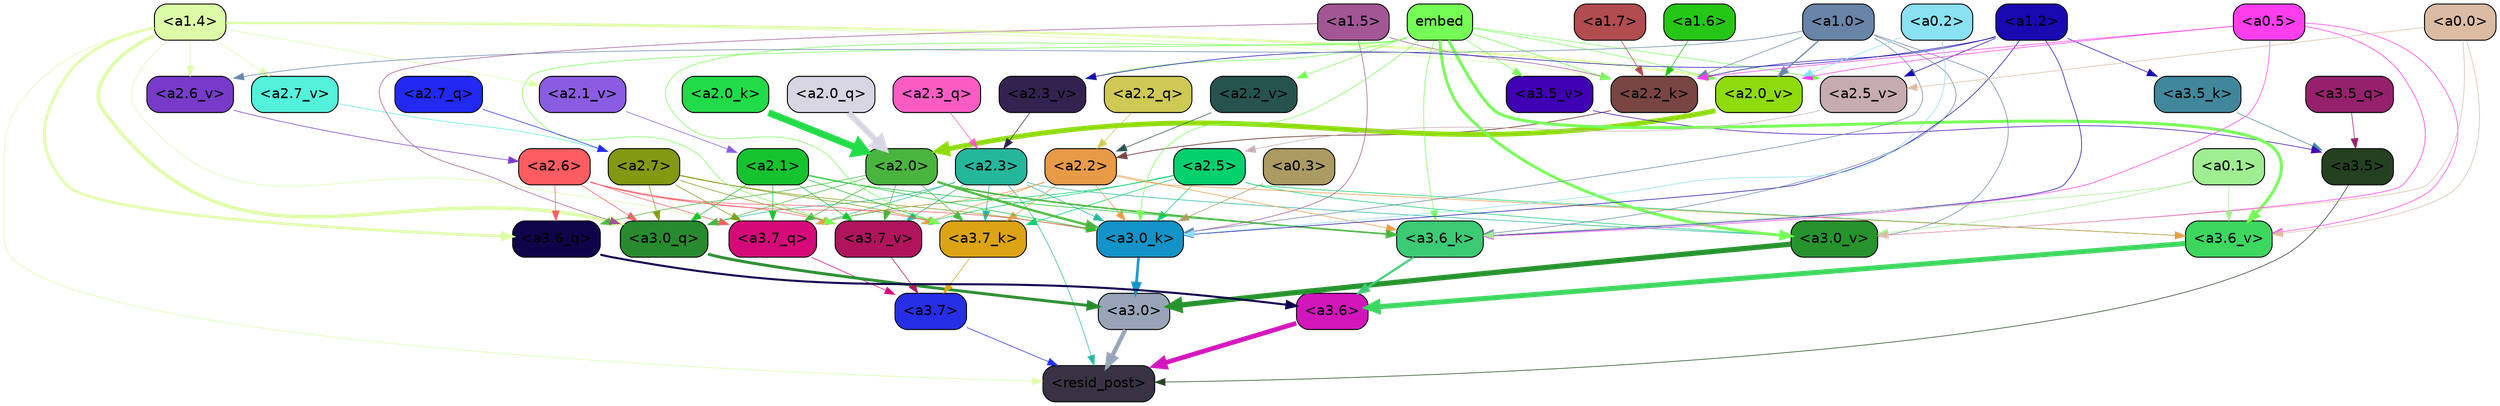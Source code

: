 strict digraph "" {
	graph [bgcolor=transparent,
		layout=dot,
		overlap=false,
		splines=true
	];
	"<a3.7>"	[color=black,
		fillcolor="#262ee6",
		fontname=Helvetica,
		shape=box,
		style="filled, rounded"];
	"<resid_post>"	[color=black,
		fillcolor="#393244",
		fontname=Helvetica,
		shape=box,
		style="filled, rounded"];
	"<a3.7>" -> "<resid_post>"	[color="#262ee6",
		penwidth=0.6];
	"<a3.6>"	[color=black,
		fillcolor="#d315bc",
		fontname=Helvetica,
		shape=box,
		style="filled, rounded"];
	"<a3.6>" -> "<resid_post>"	[color="#d315bc",
		penwidth=4.6696330308914185];
	"<a3.5>"	[color=black,
		fillcolor="#23401f",
		fontname=Helvetica,
		shape=box,
		style="filled, rounded"];
	"<a3.5>" -> "<resid_post>"	[color="#23401f",
		penwidth=0.6];
	"<a3.0>"	[color=black,
		fillcolor="#98a4b7",
		fontname=Helvetica,
		shape=box,
		style="filled, rounded"];
	"<a3.0>" -> "<resid_post>"	[color="#98a4b7",
		penwidth=4.282557368278503];
	"<a2.3>"	[color=black,
		fillcolor="#24b79c",
		fontname=Helvetica,
		shape=box,
		style="filled, rounded"];
	"<a2.3>" -> "<resid_post>"	[color="#24b79c",
		penwidth=0.6];
	"<a3.7_q>"	[color=black,
		fillcolor="#d50a78",
		fontname=Helvetica,
		shape=box,
		style="filled, rounded"];
	"<a2.3>" -> "<a3.7_q>"	[color="#24b79c",
		penwidth=0.6];
	"<a3.0_q>"	[color=black,
		fillcolor="#288a2e",
		fontname=Helvetica,
		shape=box,
		style="filled, rounded"];
	"<a2.3>" -> "<a3.0_q>"	[color="#24b79c",
		penwidth=0.6];
	"<a3.7_k>"	[color=black,
		fillcolor="#dca414",
		fontname=Helvetica,
		shape=box,
		style="filled, rounded"];
	"<a2.3>" -> "<a3.7_k>"	[color="#24b79c",
		penwidth=0.6];
	"<a3.0_k>"	[color=black,
		fillcolor="#1393c7",
		fontname=Helvetica,
		shape=box,
		style="filled, rounded"];
	"<a2.3>" -> "<a3.0_k>"	[color="#24b79c",
		penwidth=0.6];
	"<a3.7_v>"	[color=black,
		fillcolor="#af145c",
		fontname=Helvetica,
		shape=box,
		style="filled, rounded"];
	"<a2.3>" -> "<a3.7_v>"	[color="#24b79c",
		penwidth=0.6];
	"<a3.0_v>"	[color=black,
		fillcolor="#26932d",
		fontname=Helvetica,
		shape=box,
		style="filled, rounded"];
	"<a2.3>" -> "<a3.0_v>"	[color="#24b79c",
		penwidth=0.6];
	"<a1.4>"	[color=black,
		fillcolor="#dcfca7",
		fontname=Helvetica,
		shape=box,
		style="filled, rounded"];
	"<a1.4>" -> "<resid_post>"	[color="#dcfca7",
		penwidth=0.6];
	"<a1.4>" -> "<a3.7_q>"	[color="#dcfca7",
		penwidth=0.6];
	"<a3.6_q>"	[color=black,
		fillcolor="#0f044a",
		fontname=Helvetica,
		shape=box,
		style="filled, rounded"];
	"<a1.4>" -> "<a3.6_q>"	[color="#dcfca7",
		penwidth=2.6073555648326874];
	"<a1.4>" -> "<a3.0_q>"	[color="#dcfca7",
		penwidth=3.4971605762839317];
	"<a2.2_k>"	[color=black,
		fillcolor="#784542",
		fontname=Helvetica,
		shape=box,
		style="filled, rounded"];
	"<a1.4>" -> "<a2.2_k>"	[color="#dcfca7",
		penwidth=0.6];
	"<a2.7_v>"	[color=black,
		fillcolor="#54f2db",
		fontname=Helvetica,
		shape=box,
		style="filled, rounded"];
	"<a1.4>" -> "<a2.7_v>"	[color="#dcfca7",
		penwidth=0.6];
	"<a2.6_v>"	[color=black,
		fillcolor="#773ac9",
		fontname=Helvetica,
		shape=box,
		style="filled, rounded"];
	"<a1.4>" -> "<a2.6_v>"	[color="#dcfca7",
		penwidth=0.6];
	"<a2.1_v>"	[color=black,
		fillcolor="#8a5ce2",
		fontname=Helvetica,
		shape=box,
		style="filled, rounded"];
	"<a1.4>" -> "<a2.1_v>"	[color="#dcfca7",
		penwidth=0.6];
	"<a2.0_v>"	[color=black,
		fillcolor="#8fdb0d",
		fontname=Helvetica,
		shape=box,
		style="filled, rounded"];
	"<a1.4>" -> "<a2.0_v>"	[color="#dcfca7",
		penwidth=2.268670678138733];
	"<a3.7_q>" -> "<a3.7>"	[color="#d50a78",
		penwidth=0.6];
	"<a3.6_q>" -> "<a3.6>"	[color="#0f044a",
		penwidth=2.03758105635643];
	"<a3.5_q>"	[color=black,
		fillcolor="#95216c",
		fontname=Helvetica,
		shape=box,
		style="filled, rounded"];
	"<a3.5_q>" -> "<a3.5>"	[color="#95216c",
		penwidth=0.6];
	"<a3.0_q>" -> "<a3.0>"	[color="#288a2e",
		penwidth=2.8638100624084473];
	"<a3.7_k>" -> "<a3.7>"	[color="#dca414",
		penwidth=0.6];
	"<a3.6_k>"	[color=black,
		fillcolor="#3cca75",
		fontname=Helvetica,
		shape=box,
		style="filled, rounded"];
	"<a3.6_k>" -> "<a3.6>"	[color="#3cca75",
		penwidth=2.174198240041733];
	"<a3.5_k>"	[color=black,
		fillcolor="#41879c",
		fontname=Helvetica,
		shape=box,
		style="filled, rounded"];
	"<a3.5_k>" -> "<a3.5>"	[color="#41879c",
		penwidth=0.6];
	"<a3.0_k>" -> "<a3.0>"	[color="#1393c7",
		penwidth=2.6274144649505615];
	"<a3.7_v>" -> "<a3.7>"	[color="#af145c",
		penwidth=0.6];
	"<a3.6_v>"	[color=black,
		fillcolor="#3dd75f",
		fontname=Helvetica,
		shape=box,
		style="filled, rounded"];
	"<a3.6_v>" -> "<a3.6>"	[color="#3dd75f",
		penwidth=5.002329230308533];
	"<a3.5_v>"	[color=black,
		fillcolor="#3f01b3",
		fontname=Helvetica,
		shape=box,
		style="filled, rounded"];
	"<a3.5_v>" -> "<a3.5>"	[color="#3f01b3",
		penwidth=0.6];
	"<a3.0_v>" -> "<a3.0>"	[color="#26932d",
		penwidth=5.188832879066467];
	"<a2.7>"	[color=black,
		fillcolor="#829911",
		fontname=Helvetica,
		shape=box,
		style="filled, rounded"];
	"<a2.7>" -> "<a3.7_q>"	[color="#829911",
		penwidth=0.6];
	"<a2.7>" -> "<a3.0_q>"	[color="#829911",
		penwidth=0.6];
	"<a2.7>" -> "<a3.7_k>"	[color="#829911",
		penwidth=0.6];
	"<a2.7>" -> "<a3.0_k>"	[color="#829911",
		penwidth=0.6];
	"<a2.7>" -> "<a3.7_v>"	[color="#829911",
		penwidth=0.6];
	"<a2.6>"	[color=black,
		fillcolor="#fd5c62",
		fontname=Helvetica,
		shape=box,
		style="filled, rounded"];
	"<a2.6>" -> "<a3.7_q>"	[color="#fd5c62",
		penwidth=0.6];
	"<a2.6>" -> "<a3.6_q>"	[color="#fd5c62",
		penwidth=0.6];
	"<a2.6>" -> "<a3.0_q>"	[color="#fd5c62",
		penwidth=0.6];
	"<a2.6>" -> "<a3.7_k>"	[color="#fd5c62",
		penwidth=0.6];
	"<a2.6>" -> "<a3.0_k>"	[color="#fd5c62",
		penwidth=0.6];
	"<a2.6>" -> "<a3.7_v>"	[color="#fd5c62",
		penwidth=0.6];
	"<a2.5>"	[color=black,
		fillcolor="#03d16d",
		fontname=Helvetica,
		shape=box,
		style="filled, rounded"];
	"<a2.5>" -> "<a3.7_q>"	[color="#03d16d",
		penwidth=0.6];
	"<a2.5>" -> "<a3.7_k>"	[color="#03d16d",
		penwidth=0.6];
	"<a2.5>" -> "<a3.0_k>"	[color="#03d16d",
		penwidth=0.6];
	"<a2.5>" -> "<a3.7_v>"	[color="#03d16d",
		penwidth=0.6];
	"<a2.5>" -> "<a3.6_v>"	[color="#03d16d",
		penwidth=0.6];
	"<a2.5>" -> "<a3.0_v>"	[color="#03d16d",
		penwidth=0.6];
	"<a2.2>"	[color=black,
		fillcolor="#e89b47",
		fontname=Helvetica,
		shape=box,
		style="filled, rounded"];
	"<a2.2>" -> "<a3.7_q>"	[color="#e89b47",
		penwidth=0.6];
	"<a2.2>" -> "<a3.7_k>"	[color="#e89b47",
		penwidth=0.6];
	"<a2.2>" -> "<a3.6_k>"	[color="#e89b47",
		penwidth=0.6];
	"<a2.2>" -> "<a3.0_k>"	[color="#e89b47",
		penwidth=0.6];
	"<a2.2>" -> "<a3.7_v>"	[color="#e89b47",
		penwidth=0.6];
	"<a2.2>" -> "<a3.6_v>"	[color="#e89b47",
		penwidth=0.6];
	"<a2.1>"	[color=black,
		fillcolor="#15c32e",
		fontname=Helvetica,
		shape=box,
		style="filled, rounded"];
	"<a2.1>" -> "<a3.7_q>"	[color="#15c32e",
		penwidth=0.6];
	"<a2.1>" -> "<a3.0_q>"	[color="#15c32e",
		penwidth=0.6];
	"<a2.1>" -> "<a3.7_k>"	[color="#15c32e",
		penwidth=0.6];
	"<a2.1>" -> "<a3.6_k>"	[color="#15c32e",
		penwidth=0.6];
	"<a2.1>" -> "<a3.0_k>"	[color="#15c32e",
		penwidth=0.6];
	"<a2.1>" -> "<a3.7_v>"	[color="#15c32e",
		penwidth=0.6];
	"<a2.0>"	[color=black,
		fillcolor="#49b53e",
		fontname=Helvetica,
		shape=box,
		style="filled, rounded"];
	"<a2.0>" -> "<a3.7_q>"	[color="#49b53e",
		penwidth=0.6];
	"<a2.0>" -> "<a3.6_q>"	[color="#49b53e",
		penwidth=0.6];
	"<a2.0>" -> "<a3.0_q>"	[color="#49b53e",
		penwidth=0.6];
	"<a2.0>" -> "<a3.7_k>"	[color="#49b53e",
		penwidth=0.6];
	"<a2.0>" -> "<a3.6_k>"	[color="#49b53e",
		penwidth=1.5568191409111023];
	"<a2.0>" -> "<a3.0_k>"	[color="#49b53e",
		penwidth=2.270527422428131];
	"<a2.0>" -> "<a3.7_v>"	[color="#49b53e",
		penwidth=0.6];
	"<a1.5>"	[color=black,
		fillcolor="#a25694",
		fontname=Helvetica,
		shape=box,
		style="filled, rounded"];
	"<a1.5>" -> "<a3.0_q>"	[color="#a25694",
		penwidth=0.6];
	"<a1.5>" -> "<a3.0_k>"	[color="#a25694",
		penwidth=0.6];
	"<a1.5>" -> "<a2.2_k>"	[color="#a25694",
		penwidth=0.6];
	embed	[color=black,
		fillcolor="#75fe55",
		fontname=Helvetica,
		shape=box,
		style="filled, rounded"];
	embed -> "<a3.7_k>"	[color="#75fe55",
		penwidth=0.6];
	embed -> "<a3.6_k>"	[color="#75fe55",
		penwidth=0.6];
	embed -> "<a3.0_k>"	[color="#75fe55",
		penwidth=0.6];
	embed -> "<a3.7_v>"	[color="#75fe55",
		penwidth=0.6];
	embed -> "<a3.6_v>"	[color="#75fe55",
		penwidth=2.9588699340820312];
	embed -> "<a3.5_v>"	[color="#75fe55",
		penwidth=0.6];
	embed -> "<a3.0_v>"	[color="#75fe55",
		penwidth=2.8686431646347046];
	embed -> "<a2.2_k>"	[color="#75fe55",
		penwidth=0.67606520652771];
	"<a2.5_v>"	[color=black,
		fillcolor="#c6acb2",
		fontname=Helvetica,
		shape=box,
		style="filled, rounded"];
	embed -> "<a2.5_v>"	[color="#75fe55",
		penwidth=0.6];
	"<a2.3_v>"	[color=black,
		fillcolor="#33224f",
		fontname=Helvetica,
		shape=box,
		style="filled, rounded"];
	embed -> "<a2.3_v>"	[color="#75fe55",
		penwidth=0.6];
	"<a2.2_v>"	[color=black,
		fillcolor="#27534f",
		fontname=Helvetica,
		shape=box,
		style="filled, rounded"];
	embed -> "<a2.2_v>"	[color="#75fe55",
		penwidth=0.6];
	embed -> "<a2.0_v>"	[color="#75fe55",
		penwidth=0.6];
	"<a1.2>"	[color=black,
		fillcolor="#1809b0",
		fontname=Helvetica,
		shape=box,
		style="filled, rounded"];
	"<a1.2>" -> "<a3.6_k>"	[color="#1809b0",
		penwidth=0.6];
	"<a1.2>" -> "<a3.5_k>"	[color="#1809b0",
		penwidth=0.6];
	"<a1.2>" -> "<a3.0_k>"	[color="#1809b0",
		penwidth=0.6];
	"<a1.2>" -> "<a2.2_k>"	[color="#1809b0",
		penwidth=0.6];
	"<a1.2>" -> "<a2.5_v>"	[color="#1809b0",
		penwidth=0.6];
	"<a1.2>" -> "<a2.3_v>"	[color="#1809b0",
		penwidth=0.6];
	"<a1.0>"	[color=black,
		fillcolor="#6884a7",
		fontname=Helvetica,
		shape=box,
		style="filled, rounded"];
	"<a1.0>" -> "<a3.6_k>"	[color="#6884a7",
		penwidth=0.6];
	"<a1.0>" -> "<a3.0_k>"	[color="#6884a7",
		penwidth=0.6];
	"<a1.0>" -> "<a3.0_v>"	[color="#6884a7",
		penwidth=0.6];
	"<a1.0>" -> "<a2.2_k>"	[color="#6884a7",
		penwidth=0.6];
	"<a1.0>" -> "<a2.6_v>"	[color="#6884a7",
		penwidth=0.6];
	"<a1.0>" -> "<a2.0_v>"	[color="#6884a7",
		penwidth=1.27996826171875];
	"<a0.5>"	[color=black,
		fillcolor="#fe3ded",
		fontname=Helvetica,
		shape=box,
		style="filled, rounded"];
	"<a0.5>" -> "<a3.6_k>"	[color="#fe3ded",
		penwidth=0.6];
	"<a0.5>" -> "<a3.6_v>"	[color="#fe3ded",
		penwidth=0.6];
	"<a0.5>" -> "<a3.0_v>"	[color="#fe3ded",
		penwidth=0.6421224474906921];
	"<a0.5>" -> "<a2.2_k>"	[color="#fe3ded",
		penwidth=0.6];
	"<a0.5>" -> "<a2.0_v>"	[color="#fe3ded",
		penwidth=0.6];
	"<a0.1>"	[color=black,
		fillcolor="#a0ee92",
		fontname=Helvetica,
		shape=box,
		style="filled, rounded"];
	"<a0.1>" -> "<a3.6_k>"	[color="#a0ee92",
		penwidth=0.6];
	"<a0.1>" -> "<a3.6_v>"	[color="#a0ee92",
		penwidth=0.6];
	"<a0.1>" -> "<a3.0_v>"	[color="#a0ee92",
		penwidth=0.6];
	"<a0.3>"	[color=black,
		fillcolor="#ab9b63",
		fontname=Helvetica,
		shape=box,
		style="filled, rounded"];
	"<a0.3>" -> "<a3.0_k>"	[color="#ab9b63",
		penwidth=0.6];
	"<a0.2>"	[color=black,
		fillcolor="#89e1f1",
		fontname=Helvetica,
		shape=box,
		style="filled, rounded"];
	"<a0.2>" -> "<a3.0_k>"	[color="#89e1f1",
		penwidth=0.6];
	"<a0.2>" -> "<a2.0_v>"	[color="#89e1f1",
		penwidth=0.6];
	"<a0.0>"	[color=black,
		fillcolor="#dbbca3",
		fontname=Helvetica,
		shape=box,
		style="filled, rounded"];
	"<a0.0>" -> "<a3.6_v>"	[color="#dbbca3",
		penwidth=0.6];
	"<a0.0>" -> "<a3.0_v>"	[color="#dbbca3",
		penwidth=0.6];
	"<a0.0>" -> "<a2.5_v>"	[color="#dbbca3",
		penwidth=0.6];
	"<a2.7_q>"	[color=black,
		fillcolor="#2229f3",
		fontname=Helvetica,
		shape=box,
		style="filled, rounded"];
	"<a2.7_q>" -> "<a2.7>"	[color="#2229f3",
		penwidth=0.6];
	"<a2.3_q>"	[color=black,
		fillcolor="#fb5cc4",
		fontname=Helvetica,
		shape=box,
		style="filled, rounded"];
	"<a2.3_q>" -> "<a2.3>"	[color="#fb5cc4",
		penwidth=0.6];
	"<a2.2_q>"	[color=black,
		fillcolor="#cec954",
		fontname=Helvetica,
		shape=box,
		style="filled, rounded"];
	"<a2.2_q>" -> "<a2.2>"	[color="#cec954",
		penwidth=0.6340763568878174];
	"<a2.0_q>"	[color=black,
		fillcolor="#d9d6e3",
		fontname=Helvetica,
		shape=box,
		style="filled, rounded"];
	"<a2.0_q>" -> "<a2.0>"	[color="#d9d6e3",
		penwidth=6.0160088539123535];
	"<a2.2_k>" -> "<a2.2>"	[color="#784542",
		penwidth=0.7764816284179688];
	"<a2.0_k>"	[color=black,
		fillcolor="#22db48",
		fontname=Helvetica,
		shape=box,
		style="filled, rounded"];
	"<a2.0_k>" -> "<a2.0>"	[color="#22db48",
		penwidth=6.773025274276733];
	"<a2.7_v>" -> "<a2.7>"	[color="#54f2db",
		penwidth=0.6];
	"<a2.6_v>" -> "<a2.6>"	[color="#773ac9",
		penwidth=0.6];
	"<a2.5_v>" -> "<a2.5>"	[color="#c6acb2",
		penwidth=0.6];
	"<a2.3_v>" -> "<a2.3>"	[color="#33224f",
		penwidth=0.6];
	"<a2.2_v>" -> "<a2.2>"	[color="#27534f",
		penwidth=0.6];
	"<a2.1_v>" -> "<a2.1>"	[color="#8a5ce2",
		penwidth=0.6];
	"<a2.0_v>" -> "<a2.0>"	[color="#8fdb0d",
		penwidth=4.906715989112854];
	"<a1.7>"	[color=black,
		fillcolor="#b14c50",
		fontname=Helvetica,
		shape=box,
		style="filled, rounded"];
	"<a1.7>" -> "<a2.2_k>"	[color="#b14c50",
		penwidth=0.6];
	"<a1.6>"	[color=black,
		fillcolor="#25c615",
		fontname=Helvetica,
		shape=box,
		style="filled, rounded"];
	"<a1.6>" -> "<a2.2_k>"	[color="#25c615",
		penwidth=0.6];
}
